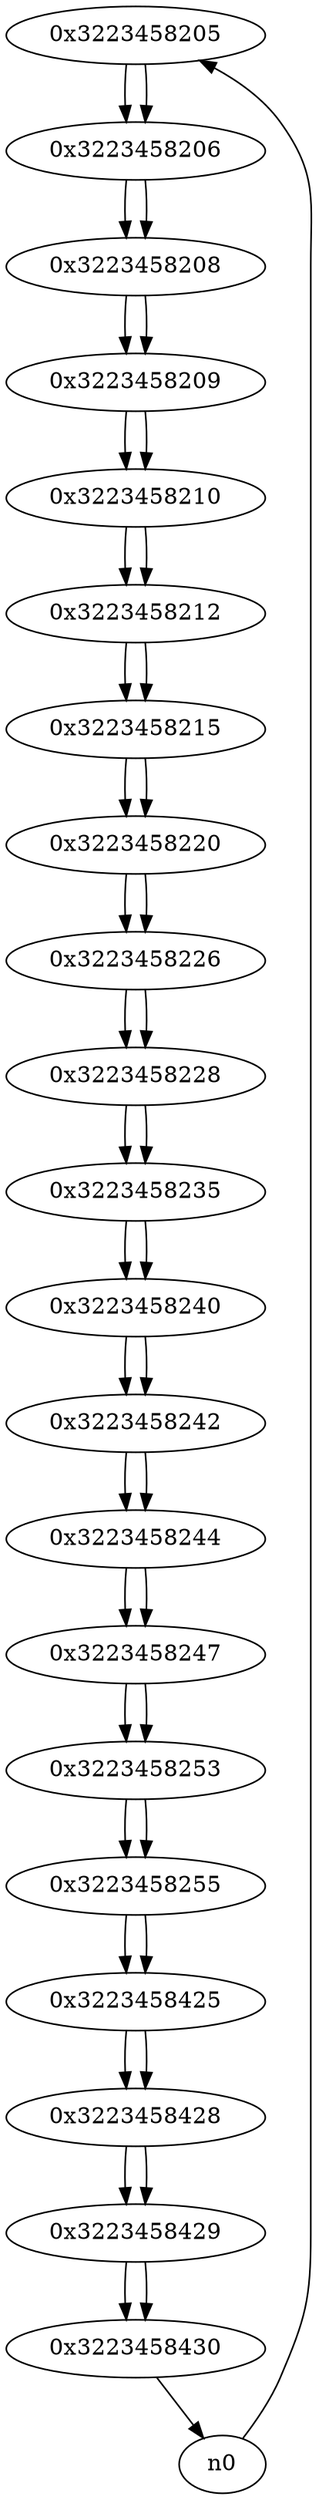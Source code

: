 digraph G{
/* nodes */
  n1 [label="0x3223458205"]
  n2 [label="0x3223458206"]
  n3 [label="0x3223458208"]
  n4 [label="0x3223458209"]
  n5 [label="0x3223458210"]
  n6 [label="0x3223458212"]
  n7 [label="0x3223458215"]
  n8 [label="0x3223458220"]
  n9 [label="0x3223458226"]
  n10 [label="0x3223458228"]
  n11 [label="0x3223458235"]
  n12 [label="0x3223458240"]
  n13 [label="0x3223458242"]
  n14 [label="0x3223458244"]
  n15 [label="0x3223458247"]
  n16 [label="0x3223458253"]
  n17 [label="0x3223458255"]
  n18 [label="0x3223458425"]
  n19 [label="0x3223458428"]
  n20 [label="0x3223458429"]
  n21 [label="0x3223458430"]
/* edges */
n1 -> n2;
n0 -> n1;
n2 -> n3;
n1 -> n2;
n3 -> n4;
n2 -> n3;
n4 -> n5;
n3 -> n4;
n5 -> n6;
n4 -> n5;
n6 -> n7;
n5 -> n6;
n7 -> n8;
n6 -> n7;
n8 -> n9;
n7 -> n8;
n9 -> n10;
n8 -> n9;
n10 -> n11;
n9 -> n10;
n11 -> n12;
n10 -> n11;
n12 -> n13;
n11 -> n12;
n13 -> n14;
n12 -> n13;
n14 -> n15;
n13 -> n14;
n15 -> n16;
n14 -> n15;
n16 -> n17;
n15 -> n16;
n17 -> n18;
n16 -> n17;
n18 -> n19;
n17 -> n18;
n19 -> n20;
n18 -> n19;
n20 -> n21;
n19 -> n20;
n21 -> n0;
n20 -> n21;
}

